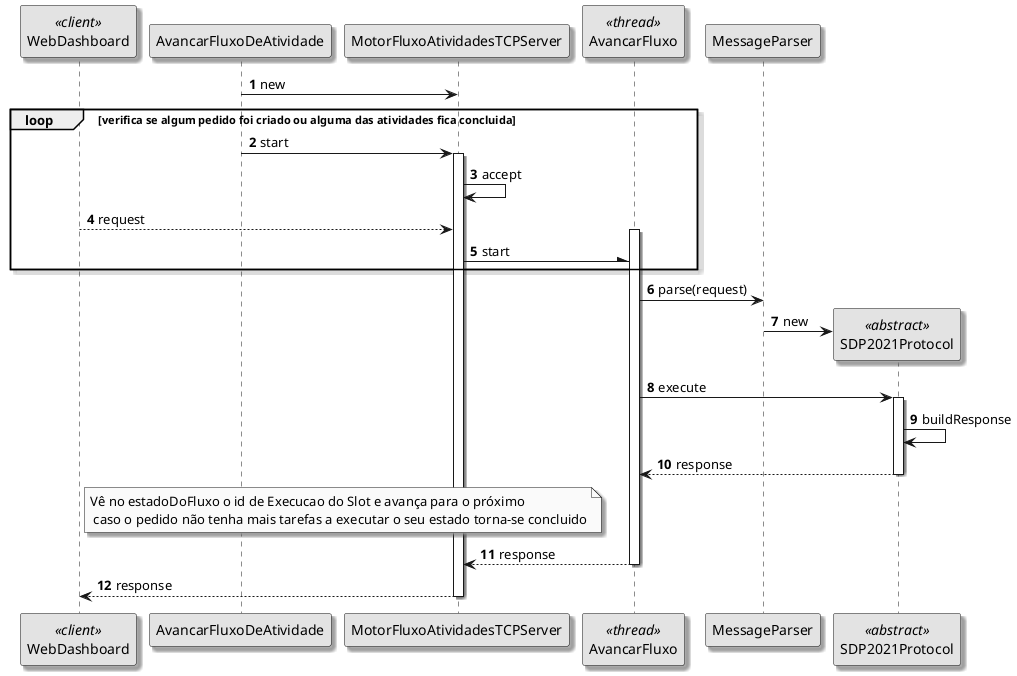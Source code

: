 @startuml avancarFluxoDeAtividade.svg
'http://plantuml.com/skinparam.html
skinparam handwritten false
skinparam monochrome true
skinparam packageStyle rect
skinparam defaultFontName FG Virgil
skinparam shadowing true
autonumber

participant WebDashboard <<client>>

AvancarFluxoDeAtividade -> MotorFluxoAtividadesTCPServer : new
loop verifica se algum pedido foi criado ou alguma das atividades fica concluida
AvancarFluxoDeAtividade -> MotorFluxoAtividadesTCPServer: start
Activate MotorFluxoAtividadesTCPServer
MotorFluxoAtividadesTCPServer -> MotorFluxoAtividadesTCPServer: accept

WebDashboard --> MotorFluxoAtividadesTCPServer: request

'ExecutarTarefaAutomatica <<thread>>'

participant AvancarFluxo <<thread>>
activate AvancarFluxo
MotorFluxoAtividadesTCPServer -\ AvancarFluxo: start

end

AvancarFluxo -> MessageParser:parse(request)
create SDP2021Protocol <<abstract>>
MessageParser -> SDP2021Protocol:new

AvancarFluxo -> SDP2021Protocol: execute
activate SDP2021Protocol
SDP2021Protocol -> SDP2021Protocol:buildResponse
SDP2021Protocol --> AvancarFluxo: response
note right of WebDashboard: Vê no estadoDoFluxo o id de Execucao do Slot e avança para o próximo\n caso o pedido não tenha mais tarefas a executar o seu estado torna-se concluido
deactivate SDP2021Protocol

AvancarFluxo-->MotorFluxoAtividadesTCPServer: response
deactivate AvancarFluxo

MotorFluxoAtividadesTCPServer --> WebDashboard: response
deactivate MotorFluxoAtividadesTCPServer


@enduml